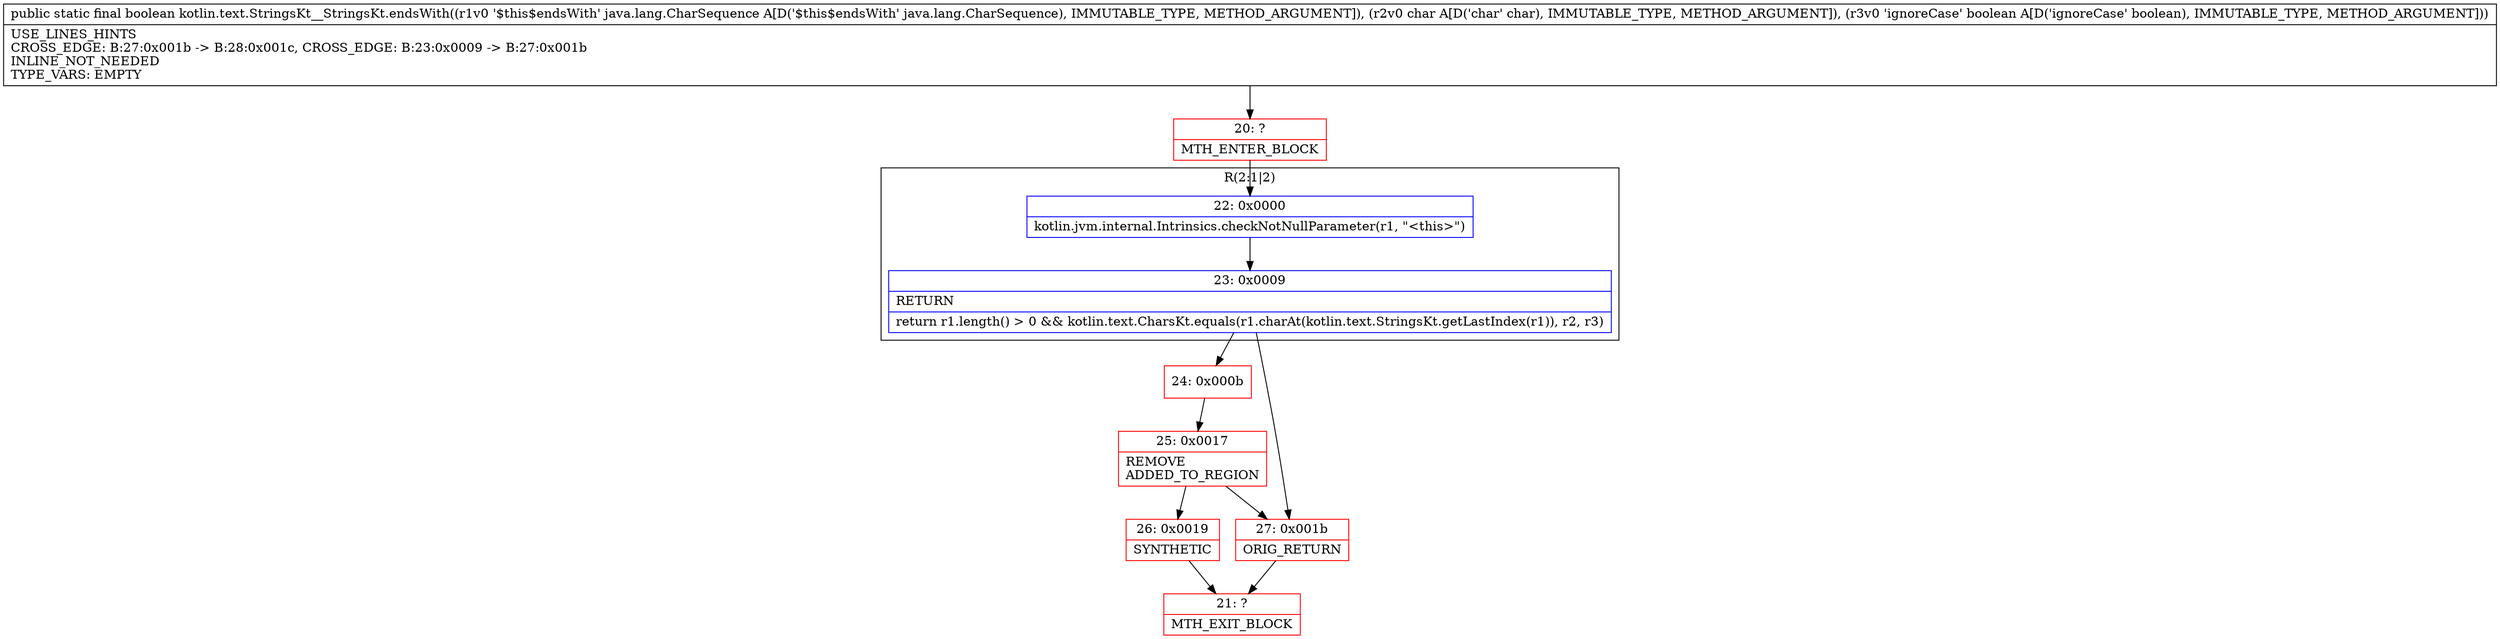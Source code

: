 digraph "CFG forkotlin.text.StringsKt__StringsKt.endsWith(Ljava\/lang\/CharSequence;CZ)Z" {
subgraph cluster_Region_765766144 {
label = "R(2:1|2)";
node [shape=record,color=blue];
Node_22 [shape=record,label="{22\:\ 0x0000|kotlin.jvm.internal.Intrinsics.checkNotNullParameter(r1, \"\<this\>\")\l}"];
Node_23 [shape=record,label="{23\:\ 0x0009|RETURN\l|return r1.length() \> 0 && kotlin.text.CharsKt.equals(r1.charAt(kotlin.text.StringsKt.getLastIndex(r1)), r2, r3)\l}"];
}
Node_20 [shape=record,color=red,label="{20\:\ ?|MTH_ENTER_BLOCK\l}"];
Node_24 [shape=record,color=red,label="{24\:\ 0x000b}"];
Node_25 [shape=record,color=red,label="{25\:\ 0x0017|REMOVE\lADDED_TO_REGION\l}"];
Node_26 [shape=record,color=red,label="{26\:\ 0x0019|SYNTHETIC\l}"];
Node_21 [shape=record,color=red,label="{21\:\ ?|MTH_EXIT_BLOCK\l}"];
Node_27 [shape=record,color=red,label="{27\:\ 0x001b|ORIG_RETURN\l}"];
MethodNode[shape=record,label="{public static final boolean kotlin.text.StringsKt__StringsKt.endsWith((r1v0 '$this$endsWith' java.lang.CharSequence A[D('$this$endsWith' java.lang.CharSequence), IMMUTABLE_TYPE, METHOD_ARGUMENT]), (r2v0 char A[D('char' char), IMMUTABLE_TYPE, METHOD_ARGUMENT]), (r3v0 'ignoreCase' boolean A[D('ignoreCase' boolean), IMMUTABLE_TYPE, METHOD_ARGUMENT]))  | USE_LINES_HINTS\lCROSS_EDGE: B:27:0x001b \-\> B:28:0x001c, CROSS_EDGE: B:23:0x0009 \-\> B:27:0x001b\lINLINE_NOT_NEEDED\lTYPE_VARS: EMPTY\l}"];
MethodNode -> Node_20;Node_22 -> Node_23;
Node_23 -> Node_24;
Node_23 -> Node_27;
Node_20 -> Node_22;
Node_24 -> Node_25;
Node_25 -> Node_26;
Node_25 -> Node_27;
Node_26 -> Node_21;
Node_27 -> Node_21;
}

